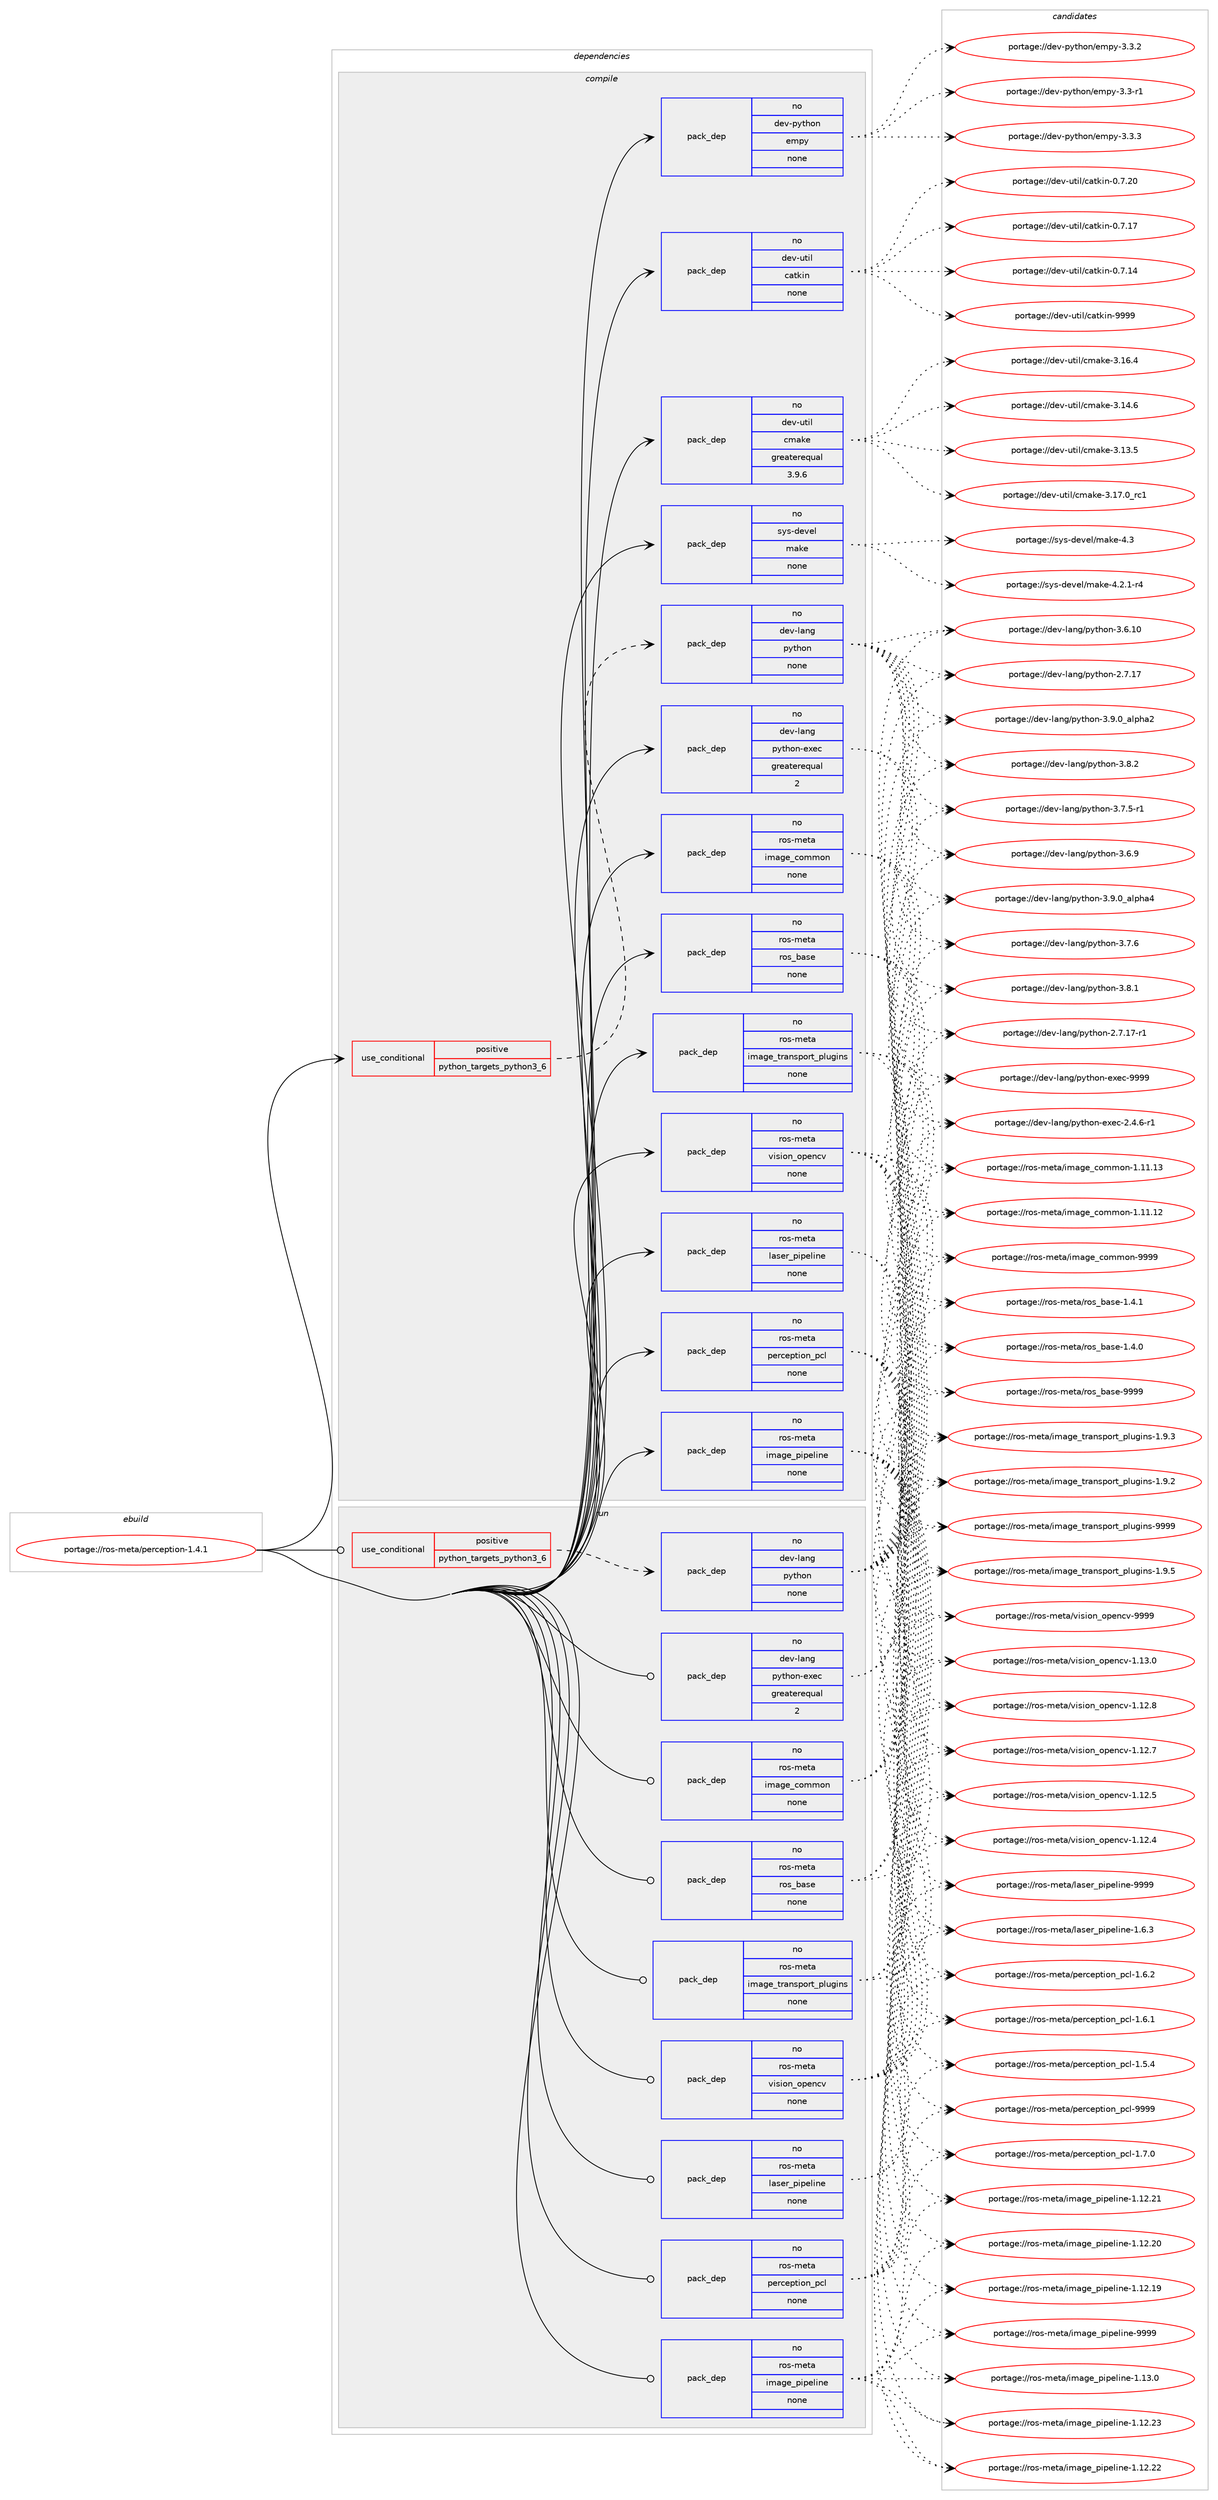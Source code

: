 digraph prolog {

# *************
# Graph options
# *************

newrank=true;
concentrate=true;
compound=true;
graph [rankdir=LR,fontname=Helvetica,fontsize=10,ranksep=1.5];#, ranksep=2.5, nodesep=0.2];
edge  [arrowhead=vee];
node  [fontname=Helvetica,fontsize=10];

# **********
# The ebuild
# **********

subgraph cluster_leftcol {
color=gray;
rank=same;
label=<<i>ebuild</i>>;
id [label="portage://ros-meta/perception-1.4.1", color=red, width=4, href="../ros-meta/perception-1.4.1.svg"];
}

# ****************
# The dependencies
# ****************

subgraph cluster_midcol {
color=gray;
label=<<i>dependencies</i>>;
subgraph cluster_compile {
fillcolor="#eeeeee";
style=filled;
label=<<i>compile</i>>;
subgraph cond12091 {
dependency61047 [label=<<TABLE BORDER="0" CELLBORDER="1" CELLSPACING="0" CELLPADDING="4"><TR><TD ROWSPAN="3" CELLPADDING="10">use_conditional</TD></TR><TR><TD>positive</TD></TR><TR><TD>python_targets_python3_6</TD></TR></TABLE>>, shape=none, color=red];
subgraph pack47684 {
dependency61048 [label=<<TABLE BORDER="0" CELLBORDER="1" CELLSPACING="0" CELLPADDING="4" WIDTH="220"><TR><TD ROWSPAN="6" CELLPADDING="30">pack_dep</TD></TR><TR><TD WIDTH="110">no</TD></TR><TR><TD>dev-lang</TD></TR><TR><TD>python</TD></TR><TR><TD>none</TD></TR><TR><TD></TD></TR></TABLE>>, shape=none, color=blue];
}
dependency61047:e -> dependency61048:w [weight=20,style="dashed",arrowhead="vee"];
}
id:e -> dependency61047:w [weight=20,style="solid",arrowhead="vee"];
subgraph pack47685 {
dependency61049 [label=<<TABLE BORDER="0" CELLBORDER="1" CELLSPACING="0" CELLPADDING="4" WIDTH="220"><TR><TD ROWSPAN="6" CELLPADDING="30">pack_dep</TD></TR><TR><TD WIDTH="110">no</TD></TR><TR><TD>dev-lang</TD></TR><TR><TD>python-exec</TD></TR><TR><TD>greaterequal</TD></TR><TR><TD>2</TD></TR></TABLE>>, shape=none, color=blue];
}
id:e -> dependency61049:w [weight=20,style="solid",arrowhead="vee"];
subgraph pack47686 {
dependency61050 [label=<<TABLE BORDER="0" CELLBORDER="1" CELLSPACING="0" CELLPADDING="4" WIDTH="220"><TR><TD ROWSPAN="6" CELLPADDING="30">pack_dep</TD></TR><TR><TD WIDTH="110">no</TD></TR><TR><TD>dev-python</TD></TR><TR><TD>empy</TD></TR><TR><TD>none</TD></TR><TR><TD></TD></TR></TABLE>>, shape=none, color=blue];
}
id:e -> dependency61050:w [weight=20,style="solid",arrowhead="vee"];
subgraph pack47687 {
dependency61051 [label=<<TABLE BORDER="0" CELLBORDER="1" CELLSPACING="0" CELLPADDING="4" WIDTH="220"><TR><TD ROWSPAN="6" CELLPADDING="30">pack_dep</TD></TR><TR><TD WIDTH="110">no</TD></TR><TR><TD>dev-util</TD></TR><TR><TD>catkin</TD></TR><TR><TD>none</TD></TR><TR><TD></TD></TR></TABLE>>, shape=none, color=blue];
}
id:e -> dependency61051:w [weight=20,style="solid",arrowhead="vee"];
subgraph pack47688 {
dependency61052 [label=<<TABLE BORDER="0" CELLBORDER="1" CELLSPACING="0" CELLPADDING="4" WIDTH="220"><TR><TD ROWSPAN="6" CELLPADDING="30">pack_dep</TD></TR><TR><TD WIDTH="110">no</TD></TR><TR><TD>dev-util</TD></TR><TR><TD>cmake</TD></TR><TR><TD>greaterequal</TD></TR><TR><TD>3.9.6</TD></TR></TABLE>>, shape=none, color=blue];
}
id:e -> dependency61052:w [weight=20,style="solid",arrowhead="vee"];
subgraph pack47689 {
dependency61053 [label=<<TABLE BORDER="0" CELLBORDER="1" CELLSPACING="0" CELLPADDING="4" WIDTH="220"><TR><TD ROWSPAN="6" CELLPADDING="30">pack_dep</TD></TR><TR><TD WIDTH="110">no</TD></TR><TR><TD>ros-meta</TD></TR><TR><TD>image_common</TD></TR><TR><TD>none</TD></TR><TR><TD></TD></TR></TABLE>>, shape=none, color=blue];
}
id:e -> dependency61053:w [weight=20,style="solid",arrowhead="vee"];
subgraph pack47690 {
dependency61054 [label=<<TABLE BORDER="0" CELLBORDER="1" CELLSPACING="0" CELLPADDING="4" WIDTH="220"><TR><TD ROWSPAN="6" CELLPADDING="30">pack_dep</TD></TR><TR><TD WIDTH="110">no</TD></TR><TR><TD>ros-meta</TD></TR><TR><TD>image_pipeline</TD></TR><TR><TD>none</TD></TR><TR><TD></TD></TR></TABLE>>, shape=none, color=blue];
}
id:e -> dependency61054:w [weight=20,style="solid",arrowhead="vee"];
subgraph pack47691 {
dependency61055 [label=<<TABLE BORDER="0" CELLBORDER="1" CELLSPACING="0" CELLPADDING="4" WIDTH="220"><TR><TD ROWSPAN="6" CELLPADDING="30">pack_dep</TD></TR><TR><TD WIDTH="110">no</TD></TR><TR><TD>ros-meta</TD></TR><TR><TD>image_transport_plugins</TD></TR><TR><TD>none</TD></TR><TR><TD></TD></TR></TABLE>>, shape=none, color=blue];
}
id:e -> dependency61055:w [weight=20,style="solid",arrowhead="vee"];
subgraph pack47692 {
dependency61056 [label=<<TABLE BORDER="0" CELLBORDER="1" CELLSPACING="0" CELLPADDING="4" WIDTH="220"><TR><TD ROWSPAN="6" CELLPADDING="30">pack_dep</TD></TR><TR><TD WIDTH="110">no</TD></TR><TR><TD>ros-meta</TD></TR><TR><TD>laser_pipeline</TD></TR><TR><TD>none</TD></TR><TR><TD></TD></TR></TABLE>>, shape=none, color=blue];
}
id:e -> dependency61056:w [weight=20,style="solid",arrowhead="vee"];
subgraph pack47693 {
dependency61057 [label=<<TABLE BORDER="0" CELLBORDER="1" CELLSPACING="0" CELLPADDING="4" WIDTH="220"><TR><TD ROWSPAN="6" CELLPADDING="30">pack_dep</TD></TR><TR><TD WIDTH="110">no</TD></TR><TR><TD>ros-meta</TD></TR><TR><TD>perception_pcl</TD></TR><TR><TD>none</TD></TR><TR><TD></TD></TR></TABLE>>, shape=none, color=blue];
}
id:e -> dependency61057:w [weight=20,style="solid",arrowhead="vee"];
subgraph pack47694 {
dependency61058 [label=<<TABLE BORDER="0" CELLBORDER="1" CELLSPACING="0" CELLPADDING="4" WIDTH="220"><TR><TD ROWSPAN="6" CELLPADDING="30">pack_dep</TD></TR><TR><TD WIDTH="110">no</TD></TR><TR><TD>ros-meta</TD></TR><TR><TD>ros_base</TD></TR><TR><TD>none</TD></TR><TR><TD></TD></TR></TABLE>>, shape=none, color=blue];
}
id:e -> dependency61058:w [weight=20,style="solid",arrowhead="vee"];
subgraph pack47695 {
dependency61059 [label=<<TABLE BORDER="0" CELLBORDER="1" CELLSPACING="0" CELLPADDING="4" WIDTH="220"><TR><TD ROWSPAN="6" CELLPADDING="30">pack_dep</TD></TR><TR><TD WIDTH="110">no</TD></TR><TR><TD>ros-meta</TD></TR><TR><TD>vision_opencv</TD></TR><TR><TD>none</TD></TR><TR><TD></TD></TR></TABLE>>, shape=none, color=blue];
}
id:e -> dependency61059:w [weight=20,style="solid",arrowhead="vee"];
subgraph pack47696 {
dependency61060 [label=<<TABLE BORDER="0" CELLBORDER="1" CELLSPACING="0" CELLPADDING="4" WIDTH="220"><TR><TD ROWSPAN="6" CELLPADDING="30">pack_dep</TD></TR><TR><TD WIDTH="110">no</TD></TR><TR><TD>sys-devel</TD></TR><TR><TD>make</TD></TR><TR><TD>none</TD></TR><TR><TD></TD></TR></TABLE>>, shape=none, color=blue];
}
id:e -> dependency61060:w [weight=20,style="solid",arrowhead="vee"];
}
subgraph cluster_compileandrun {
fillcolor="#eeeeee";
style=filled;
label=<<i>compile and run</i>>;
}
subgraph cluster_run {
fillcolor="#eeeeee";
style=filled;
label=<<i>run</i>>;
subgraph cond12092 {
dependency61061 [label=<<TABLE BORDER="0" CELLBORDER="1" CELLSPACING="0" CELLPADDING="4"><TR><TD ROWSPAN="3" CELLPADDING="10">use_conditional</TD></TR><TR><TD>positive</TD></TR><TR><TD>python_targets_python3_6</TD></TR></TABLE>>, shape=none, color=red];
subgraph pack47697 {
dependency61062 [label=<<TABLE BORDER="0" CELLBORDER="1" CELLSPACING="0" CELLPADDING="4" WIDTH="220"><TR><TD ROWSPAN="6" CELLPADDING="30">pack_dep</TD></TR><TR><TD WIDTH="110">no</TD></TR><TR><TD>dev-lang</TD></TR><TR><TD>python</TD></TR><TR><TD>none</TD></TR><TR><TD></TD></TR></TABLE>>, shape=none, color=blue];
}
dependency61061:e -> dependency61062:w [weight=20,style="dashed",arrowhead="vee"];
}
id:e -> dependency61061:w [weight=20,style="solid",arrowhead="odot"];
subgraph pack47698 {
dependency61063 [label=<<TABLE BORDER="0" CELLBORDER="1" CELLSPACING="0" CELLPADDING="4" WIDTH="220"><TR><TD ROWSPAN="6" CELLPADDING="30">pack_dep</TD></TR><TR><TD WIDTH="110">no</TD></TR><TR><TD>dev-lang</TD></TR><TR><TD>python-exec</TD></TR><TR><TD>greaterequal</TD></TR><TR><TD>2</TD></TR></TABLE>>, shape=none, color=blue];
}
id:e -> dependency61063:w [weight=20,style="solid",arrowhead="odot"];
subgraph pack47699 {
dependency61064 [label=<<TABLE BORDER="0" CELLBORDER="1" CELLSPACING="0" CELLPADDING="4" WIDTH="220"><TR><TD ROWSPAN="6" CELLPADDING="30">pack_dep</TD></TR><TR><TD WIDTH="110">no</TD></TR><TR><TD>ros-meta</TD></TR><TR><TD>image_common</TD></TR><TR><TD>none</TD></TR><TR><TD></TD></TR></TABLE>>, shape=none, color=blue];
}
id:e -> dependency61064:w [weight=20,style="solid",arrowhead="odot"];
subgraph pack47700 {
dependency61065 [label=<<TABLE BORDER="0" CELLBORDER="1" CELLSPACING="0" CELLPADDING="4" WIDTH="220"><TR><TD ROWSPAN="6" CELLPADDING="30">pack_dep</TD></TR><TR><TD WIDTH="110">no</TD></TR><TR><TD>ros-meta</TD></TR><TR><TD>image_pipeline</TD></TR><TR><TD>none</TD></TR><TR><TD></TD></TR></TABLE>>, shape=none, color=blue];
}
id:e -> dependency61065:w [weight=20,style="solid",arrowhead="odot"];
subgraph pack47701 {
dependency61066 [label=<<TABLE BORDER="0" CELLBORDER="1" CELLSPACING="0" CELLPADDING="4" WIDTH="220"><TR><TD ROWSPAN="6" CELLPADDING="30">pack_dep</TD></TR><TR><TD WIDTH="110">no</TD></TR><TR><TD>ros-meta</TD></TR><TR><TD>image_transport_plugins</TD></TR><TR><TD>none</TD></TR><TR><TD></TD></TR></TABLE>>, shape=none, color=blue];
}
id:e -> dependency61066:w [weight=20,style="solid",arrowhead="odot"];
subgraph pack47702 {
dependency61067 [label=<<TABLE BORDER="0" CELLBORDER="1" CELLSPACING="0" CELLPADDING="4" WIDTH="220"><TR><TD ROWSPAN="6" CELLPADDING="30">pack_dep</TD></TR><TR><TD WIDTH="110">no</TD></TR><TR><TD>ros-meta</TD></TR><TR><TD>laser_pipeline</TD></TR><TR><TD>none</TD></TR><TR><TD></TD></TR></TABLE>>, shape=none, color=blue];
}
id:e -> dependency61067:w [weight=20,style="solid",arrowhead="odot"];
subgraph pack47703 {
dependency61068 [label=<<TABLE BORDER="0" CELLBORDER="1" CELLSPACING="0" CELLPADDING="4" WIDTH="220"><TR><TD ROWSPAN="6" CELLPADDING="30">pack_dep</TD></TR><TR><TD WIDTH="110">no</TD></TR><TR><TD>ros-meta</TD></TR><TR><TD>perception_pcl</TD></TR><TR><TD>none</TD></TR><TR><TD></TD></TR></TABLE>>, shape=none, color=blue];
}
id:e -> dependency61068:w [weight=20,style="solid",arrowhead="odot"];
subgraph pack47704 {
dependency61069 [label=<<TABLE BORDER="0" CELLBORDER="1" CELLSPACING="0" CELLPADDING="4" WIDTH="220"><TR><TD ROWSPAN="6" CELLPADDING="30">pack_dep</TD></TR><TR><TD WIDTH="110">no</TD></TR><TR><TD>ros-meta</TD></TR><TR><TD>ros_base</TD></TR><TR><TD>none</TD></TR><TR><TD></TD></TR></TABLE>>, shape=none, color=blue];
}
id:e -> dependency61069:w [weight=20,style="solid",arrowhead="odot"];
subgraph pack47705 {
dependency61070 [label=<<TABLE BORDER="0" CELLBORDER="1" CELLSPACING="0" CELLPADDING="4" WIDTH="220"><TR><TD ROWSPAN="6" CELLPADDING="30">pack_dep</TD></TR><TR><TD WIDTH="110">no</TD></TR><TR><TD>ros-meta</TD></TR><TR><TD>vision_opencv</TD></TR><TR><TD>none</TD></TR><TR><TD></TD></TR></TABLE>>, shape=none, color=blue];
}
id:e -> dependency61070:w [weight=20,style="solid",arrowhead="odot"];
}
}

# **************
# The candidates
# **************

subgraph cluster_choices {
rank=same;
color=gray;
label=<<i>candidates</i>>;

subgraph choice47684 {
color=black;
nodesep=1;
choice10010111845108971101034711212111610411111045514657464895971081121049752 [label="portage://dev-lang/python-3.9.0_alpha4", color=red, width=4,href="../dev-lang/python-3.9.0_alpha4.svg"];
choice10010111845108971101034711212111610411111045514657464895971081121049750 [label="portage://dev-lang/python-3.9.0_alpha2", color=red, width=4,href="../dev-lang/python-3.9.0_alpha2.svg"];
choice100101118451089711010347112121116104111110455146564650 [label="portage://dev-lang/python-3.8.2", color=red, width=4,href="../dev-lang/python-3.8.2.svg"];
choice100101118451089711010347112121116104111110455146564649 [label="portage://dev-lang/python-3.8.1", color=red, width=4,href="../dev-lang/python-3.8.1.svg"];
choice100101118451089711010347112121116104111110455146554654 [label="portage://dev-lang/python-3.7.6", color=red, width=4,href="../dev-lang/python-3.7.6.svg"];
choice1001011184510897110103471121211161041111104551465546534511449 [label="portage://dev-lang/python-3.7.5-r1", color=red, width=4,href="../dev-lang/python-3.7.5-r1.svg"];
choice100101118451089711010347112121116104111110455146544657 [label="portage://dev-lang/python-3.6.9", color=red, width=4,href="../dev-lang/python-3.6.9.svg"];
choice10010111845108971101034711212111610411111045514654464948 [label="portage://dev-lang/python-3.6.10", color=red, width=4,href="../dev-lang/python-3.6.10.svg"];
choice100101118451089711010347112121116104111110455046554649554511449 [label="portage://dev-lang/python-2.7.17-r1", color=red, width=4,href="../dev-lang/python-2.7.17-r1.svg"];
choice10010111845108971101034711212111610411111045504655464955 [label="portage://dev-lang/python-2.7.17", color=red, width=4,href="../dev-lang/python-2.7.17.svg"];
dependency61048:e -> choice10010111845108971101034711212111610411111045514657464895971081121049752:w [style=dotted,weight="100"];
dependency61048:e -> choice10010111845108971101034711212111610411111045514657464895971081121049750:w [style=dotted,weight="100"];
dependency61048:e -> choice100101118451089711010347112121116104111110455146564650:w [style=dotted,weight="100"];
dependency61048:e -> choice100101118451089711010347112121116104111110455146564649:w [style=dotted,weight="100"];
dependency61048:e -> choice100101118451089711010347112121116104111110455146554654:w [style=dotted,weight="100"];
dependency61048:e -> choice1001011184510897110103471121211161041111104551465546534511449:w [style=dotted,weight="100"];
dependency61048:e -> choice100101118451089711010347112121116104111110455146544657:w [style=dotted,weight="100"];
dependency61048:e -> choice10010111845108971101034711212111610411111045514654464948:w [style=dotted,weight="100"];
dependency61048:e -> choice100101118451089711010347112121116104111110455046554649554511449:w [style=dotted,weight="100"];
dependency61048:e -> choice10010111845108971101034711212111610411111045504655464955:w [style=dotted,weight="100"];
}
subgraph choice47685 {
color=black;
nodesep=1;
choice10010111845108971101034711212111610411111045101120101994557575757 [label="portage://dev-lang/python-exec-9999", color=red, width=4,href="../dev-lang/python-exec-9999.svg"];
choice10010111845108971101034711212111610411111045101120101994550465246544511449 [label="portage://dev-lang/python-exec-2.4.6-r1", color=red, width=4,href="../dev-lang/python-exec-2.4.6-r1.svg"];
dependency61049:e -> choice10010111845108971101034711212111610411111045101120101994557575757:w [style=dotted,weight="100"];
dependency61049:e -> choice10010111845108971101034711212111610411111045101120101994550465246544511449:w [style=dotted,weight="100"];
}
subgraph choice47686 {
color=black;
nodesep=1;
choice1001011184511212111610411111047101109112121455146514651 [label="portage://dev-python/empy-3.3.3", color=red, width=4,href="../dev-python/empy-3.3.3.svg"];
choice1001011184511212111610411111047101109112121455146514650 [label="portage://dev-python/empy-3.3.2", color=red, width=4,href="../dev-python/empy-3.3.2.svg"];
choice1001011184511212111610411111047101109112121455146514511449 [label="portage://dev-python/empy-3.3-r1", color=red, width=4,href="../dev-python/empy-3.3-r1.svg"];
dependency61050:e -> choice1001011184511212111610411111047101109112121455146514651:w [style=dotted,weight="100"];
dependency61050:e -> choice1001011184511212111610411111047101109112121455146514650:w [style=dotted,weight="100"];
dependency61050:e -> choice1001011184511212111610411111047101109112121455146514511449:w [style=dotted,weight="100"];
}
subgraph choice47687 {
color=black;
nodesep=1;
choice100101118451171161051084799971161071051104557575757 [label="portage://dev-util/catkin-9999", color=red, width=4,href="../dev-util/catkin-9999.svg"];
choice1001011184511711610510847999711610710511045484655465048 [label="portage://dev-util/catkin-0.7.20", color=red, width=4,href="../dev-util/catkin-0.7.20.svg"];
choice1001011184511711610510847999711610710511045484655464955 [label="portage://dev-util/catkin-0.7.17", color=red, width=4,href="../dev-util/catkin-0.7.17.svg"];
choice1001011184511711610510847999711610710511045484655464952 [label="portage://dev-util/catkin-0.7.14", color=red, width=4,href="../dev-util/catkin-0.7.14.svg"];
dependency61051:e -> choice100101118451171161051084799971161071051104557575757:w [style=dotted,weight="100"];
dependency61051:e -> choice1001011184511711610510847999711610710511045484655465048:w [style=dotted,weight="100"];
dependency61051:e -> choice1001011184511711610510847999711610710511045484655464955:w [style=dotted,weight="100"];
dependency61051:e -> choice1001011184511711610510847999711610710511045484655464952:w [style=dotted,weight="100"];
}
subgraph choice47688 {
color=black;
nodesep=1;
choice1001011184511711610510847991099710710145514649554648951149949 [label="portage://dev-util/cmake-3.17.0_rc1", color=red, width=4,href="../dev-util/cmake-3.17.0_rc1.svg"];
choice1001011184511711610510847991099710710145514649544652 [label="portage://dev-util/cmake-3.16.4", color=red, width=4,href="../dev-util/cmake-3.16.4.svg"];
choice1001011184511711610510847991099710710145514649524654 [label="portage://dev-util/cmake-3.14.6", color=red, width=4,href="../dev-util/cmake-3.14.6.svg"];
choice1001011184511711610510847991099710710145514649514653 [label="portage://dev-util/cmake-3.13.5", color=red, width=4,href="../dev-util/cmake-3.13.5.svg"];
dependency61052:e -> choice1001011184511711610510847991099710710145514649554648951149949:w [style=dotted,weight="100"];
dependency61052:e -> choice1001011184511711610510847991099710710145514649544652:w [style=dotted,weight="100"];
dependency61052:e -> choice1001011184511711610510847991099710710145514649524654:w [style=dotted,weight="100"];
dependency61052:e -> choice1001011184511711610510847991099710710145514649514653:w [style=dotted,weight="100"];
}
subgraph choice47689 {
color=black;
nodesep=1;
choice1141111154510910111697471051099710310195991111091091111104557575757 [label="portage://ros-meta/image_common-9999", color=red, width=4,href="../ros-meta/image_common-9999.svg"];
choice1141111154510910111697471051099710310195991111091091111104549464949464951 [label="portage://ros-meta/image_common-1.11.13", color=red, width=4,href="../ros-meta/image_common-1.11.13.svg"];
choice1141111154510910111697471051099710310195991111091091111104549464949464950 [label="portage://ros-meta/image_common-1.11.12", color=red, width=4,href="../ros-meta/image_common-1.11.12.svg"];
dependency61053:e -> choice1141111154510910111697471051099710310195991111091091111104557575757:w [style=dotted,weight="100"];
dependency61053:e -> choice1141111154510910111697471051099710310195991111091091111104549464949464951:w [style=dotted,weight="100"];
dependency61053:e -> choice1141111154510910111697471051099710310195991111091091111104549464949464950:w [style=dotted,weight="100"];
}
subgraph choice47690 {
color=black;
nodesep=1;
choice11411111545109101116974710510997103101951121051121011081051101014557575757 [label="portage://ros-meta/image_pipeline-9999", color=red, width=4,href="../ros-meta/image_pipeline-9999.svg"];
choice114111115451091011169747105109971031019511210511210110810511010145494649514648 [label="portage://ros-meta/image_pipeline-1.13.0", color=red, width=4,href="../ros-meta/image_pipeline-1.13.0.svg"];
choice11411111545109101116974710510997103101951121051121011081051101014549464950465051 [label="portage://ros-meta/image_pipeline-1.12.23", color=red, width=4,href="../ros-meta/image_pipeline-1.12.23.svg"];
choice11411111545109101116974710510997103101951121051121011081051101014549464950465050 [label="portage://ros-meta/image_pipeline-1.12.22", color=red, width=4,href="../ros-meta/image_pipeline-1.12.22.svg"];
choice11411111545109101116974710510997103101951121051121011081051101014549464950465049 [label="portage://ros-meta/image_pipeline-1.12.21", color=red, width=4,href="../ros-meta/image_pipeline-1.12.21.svg"];
choice11411111545109101116974710510997103101951121051121011081051101014549464950465048 [label="portage://ros-meta/image_pipeline-1.12.20", color=red, width=4,href="../ros-meta/image_pipeline-1.12.20.svg"];
choice11411111545109101116974710510997103101951121051121011081051101014549464950464957 [label="portage://ros-meta/image_pipeline-1.12.19", color=red, width=4,href="../ros-meta/image_pipeline-1.12.19.svg"];
dependency61054:e -> choice11411111545109101116974710510997103101951121051121011081051101014557575757:w [style=dotted,weight="100"];
dependency61054:e -> choice114111115451091011169747105109971031019511210511210110810511010145494649514648:w [style=dotted,weight="100"];
dependency61054:e -> choice11411111545109101116974710510997103101951121051121011081051101014549464950465051:w [style=dotted,weight="100"];
dependency61054:e -> choice11411111545109101116974710510997103101951121051121011081051101014549464950465050:w [style=dotted,weight="100"];
dependency61054:e -> choice11411111545109101116974710510997103101951121051121011081051101014549464950465049:w [style=dotted,weight="100"];
dependency61054:e -> choice11411111545109101116974710510997103101951121051121011081051101014549464950465048:w [style=dotted,weight="100"];
dependency61054:e -> choice11411111545109101116974710510997103101951121051121011081051101014549464950464957:w [style=dotted,weight="100"];
}
subgraph choice47691 {
color=black;
nodesep=1;
choice114111115451091011169747105109971031019511611497110115112111114116951121081171031051101154557575757 [label="portage://ros-meta/image_transport_plugins-9999", color=red, width=4,href="../ros-meta/image_transport_plugins-9999.svg"];
choice11411111545109101116974710510997103101951161149711011511211111411695112108117103105110115454946574653 [label="portage://ros-meta/image_transport_plugins-1.9.5", color=red, width=4,href="../ros-meta/image_transport_plugins-1.9.5.svg"];
choice11411111545109101116974710510997103101951161149711011511211111411695112108117103105110115454946574651 [label="portage://ros-meta/image_transport_plugins-1.9.3", color=red, width=4,href="../ros-meta/image_transport_plugins-1.9.3.svg"];
choice11411111545109101116974710510997103101951161149711011511211111411695112108117103105110115454946574650 [label="portage://ros-meta/image_transport_plugins-1.9.2", color=red, width=4,href="../ros-meta/image_transport_plugins-1.9.2.svg"];
dependency61055:e -> choice114111115451091011169747105109971031019511611497110115112111114116951121081171031051101154557575757:w [style=dotted,weight="100"];
dependency61055:e -> choice11411111545109101116974710510997103101951161149711011511211111411695112108117103105110115454946574653:w [style=dotted,weight="100"];
dependency61055:e -> choice11411111545109101116974710510997103101951161149711011511211111411695112108117103105110115454946574651:w [style=dotted,weight="100"];
dependency61055:e -> choice11411111545109101116974710510997103101951161149711011511211111411695112108117103105110115454946574650:w [style=dotted,weight="100"];
}
subgraph choice47692 {
color=black;
nodesep=1;
choice11411111545109101116974710897115101114951121051121011081051101014557575757 [label="portage://ros-meta/laser_pipeline-9999", color=red, width=4,href="../ros-meta/laser_pipeline-9999.svg"];
choice1141111154510910111697471089711510111495112105112101108105110101454946544651 [label="portage://ros-meta/laser_pipeline-1.6.3", color=red, width=4,href="../ros-meta/laser_pipeline-1.6.3.svg"];
dependency61056:e -> choice11411111545109101116974710897115101114951121051121011081051101014557575757:w [style=dotted,weight="100"];
dependency61056:e -> choice1141111154510910111697471089711510111495112105112101108105110101454946544651:w [style=dotted,weight="100"];
}
subgraph choice47693 {
color=black;
nodesep=1;
choice1141111154510910111697471121011149910111211610511111095112991084557575757 [label="portage://ros-meta/perception_pcl-9999", color=red, width=4,href="../ros-meta/perception_pcl-9999.svg"];
choice114111115451091011169747112101114991011121161051111109511299108454946554648 [label="portage://ros-meta/perception_pcl-1.7.0", color=red, width=4,href="../ros-meta/perception_pcl-1.7.0.svg"];
choice114111115451091011169747112101114991011121161051111109511299108454946544650 [label="portage://ros-meta/perception_pcl-1.6.2", color=red, width=4,href="../ros-meta/perception_pcl-1.6.2.svg"];
choice114111115451091011169747112101114991011121161051111109511299108454946544649 [label="portage://ros-meta/perception_pcl-1.6.1", color=red, width=4,href="../ros-meta/perception_pcl-1.6.1.svg"];
choice114111115451091011169747112101114991011121161051111109511299108454946534652 [label="portage://ros-meta/perception_pcl-1.5.4", color=red, width=4,href="../ros-meta/perception_pcl-1.5.4.svg"];
dependency61057:e -> choice1141111154510910111697471121011149910111211610511111095112991084557575757:w [style=dotted,weight="100"];
dependency61057:e -> choice114111115451091011169747112101114991011121161051111109511299108454946554648:w [style=dotted,weight="100"];
dependency61057:e -> choice114111115451091011169747112101114991011121161051111109511299108454946544650:w [style=dotted,weight="100"];
dependency61057:e -> choice114111115451091011169747112101114991011121161051111109511299108454946544649:w [style=dotted,weight="100"];
dependency61057:e -> choice114111115451091011169747112101114991011121161051111109511299108454946534652:w [style=dotted,weight="100"];
}
subgraph choice47694 {
color=black;
nodesep=1;
choice1141111154510910111697471141111159598971151014557575757 [label="portage://ros-meta/ros_base-9999", color=red, width=4,href="../ros-meta/ros_base-9999.svg"];
choice114111115451091011169747114111115959897115101454946524649 [label="portage://ros-meta/ros_base-1.4.1", color=red, width=4,href="../ros-meta/ros_base-1.4.1.svg"];
choice114111115451091011169747114111115959897115101454946524648 [label="portage://ros-meta/ros_base-1.4.0", color=red, width=4,href="../ros-meta/ros_base-1.4.0.svg"];
dependency61058:e -> choice1141111154510910111697471141111159598971151014557575757:w [style=dotted,weight="100"];
dependency61058:e -> choice114111115451091011169747114111115959897115101454946524649:w [style=dotted,weight="100"];
dependency61058:e -> choice114111115451091011169747114111115959897115101454946524648:w [style=dotted,weight="100"];
}
subgraph choice47695 {
color=black;
nodesep=1;
choice11411111545109101116974711810511510511111095111112101110991184557575757 [label="portage://ros-meta/vision_opencv-9999", color=red, width=4,href="../ros-meta/vision_opencv-9999.svg"];
choice114111115451091011169747118105115105111110951111121011109911845494649514648 [label="portage://ros-meta/vision_opencv-1.13.0", color=red, width=4,href="../ros-meta/vision_opencv-1.13.0.svg"];
choice114111115451091011169747118105115105111110951111121011109911845494649504656 [label="portage://ros-meta/vision_opencv-1.12.8", color=red, width=4,href="../ros-meta/vision_opencv-1.12.8.svg"];
choice114111115451091011169747118105115105111110951111121011109911845494649504655 [label="portage://ros-meta/vision_opencv-1.12.7", color=red, width=4,href="../ros-meta/vision_opencv-1.12.7.svg"];
choice114111115451091011169747118105115105111110951111121011109911845494649504653 [label="portage://ros-meta/vision_opencv-1.12.5", color=red, width=4,href="../ros-meta/vision_opencv-1.12.5.svg"];
choice114111115451091011169747118105115105111110951111121011109911845494649504652 [label="portage://ros-meta/vision_opencv-1.12.4", color=red, width=4,href="../ros-meta/vision_opencv-1.12.4.svg"];
dependency61059:e -> choice11411111545109101116974711810511510511111095111112101110991184557575757:w [style=dotted,weight="100"];
dependency61059:e -> choice114111115451091011169747118105115105111110951111121011109911845494649514648:w [style=dotted,weight="100"];
dependency61059:e -> choice114111115451091011169747118105115105111110951111121011109911845494649504656:w [style=dotted,weight="100"];
dependency61059:e -> choice114111115451091011169747118105115105111110951111121011109911845494649504655:w [style=dotted,weight="100"];
dependency61059:e -> choice114111115451091011169747118105115105111110951111121011109911845494649504653:w [style=dotted,weight="100"];
dependency61059:e -> choice114111115451091011169747118105115105111110951111121011109911845494649504652:w [style=dotted,weight="100"];
}
subgraph choice47696 {
color=black;
nodesep=1;
choice11512111545100101118101108471099710710145524651 [label="portage://sys-devel/make-4.3", color=red, width=4,href="../sys-devel/make-4.3.svg"];
choice1151211154510010111810110847109971071014552465046494511452 [label="portage://sys-devel/make-4.2.1-r4", color=red, width=4,href="../sys-devel/make-4.2.1-r4.svg"];
dependency61060:e -> choice11512111545100101118101108471099710710145524651:w [style=dotted,weight="100"];
dependency61060:e -> choice1151211154510010111810110847109971071014552465046494511452:w [style=dotted,weight="100"];
}
subgraph choice47697 {
color=black;
nodesep=1;
choice10010111845108971101034711212111610411111045514657464895971081121049752 [label="portage://dev-lang/python-3.9.0_alpha4", color=red, width=4,href="../dev-lang/python-3.9.0_alpha4.svg"];
choice10010111845108971101034711212111610411111045514657464895971081121049750 [label="portage://dev-lang/python-3.9.0_alpha2", color=red, width=4,href="../dev-lang/python-3.9.0_alpha2.svg"];
choice100101118451089711010347112121116104111110455146564650 [label="portage://dev-lang/python-3.8.2", color=red, width=4,href="../dev-lang/python-3.8.2.svg"];
choice100101118451089711010347112121116104111110455146564649 [label="portage://dev-lang/python-3.8.1", color=red, width=4,href="../dev-lang/python-3.8.1.svg"];
choice100101118451089711010347112121116104111110455146554654 [label="portage://dev-lang/python-3.7.6", color=red, width=4,href="../dev-lang/python-3.7.6.svg"];
choice1001011184510897110103471121211161041111104551465546534511449 [label="portage://dev-lang/python-3.7.5-r1", color=red, width=4,href="../dev-lang/python-3.7.5-r1.svg"];
choice100101118451089711010347112121116104111110455146544657 [label="portage://dev-lang/python-3.6.9", color=red, width=4,href="../dev-lang/python-3.6.9.svg"];
choice10010111845108971101034711212111610411111045514654464948 [label="portage://dev-lang/python-3.6.10", color=red, width=4,href="../dev-lang/python-3.6.10.svg"];
choice100101118451089711010347112121116104111110455046554649554511449 [label="portage://dev-lang/python-2.7.17-r1", color=red, width=4,href="../dev-lang/python-2.7.17-r1.svg"];
choice10010111845108971101034711212111610411111045504655464955 [label="portage://dev-lang/python-2.7.17", color=red, width=4,href="../dev-lang/python-2.7.17.svg"];
dependency61062:e -> choice10010111845108971101034711212111610411111045514657464895971081121049752:w [style=dotted,weight="100"];
dependency61062:e -> choice10010111845108971101034711212111610411111045514657464895971081121049750:w [style=dotted,weight="100"];
dependency61062:e -> choice100101118451089711010347112121116104111110455146564650:w [style=dotted,weight="100"];
dependency61062:e -> choice100101118451089711010347112121116104111110455146564649:w [style=dotted,weight="100"];
dependency61062:e -> choice100101118451089711010347112121116104111110455146554654:w [style=dotted,weight="100"];
dependency61062:e -> choice1001011184510897110103471121211161041111104551465546534511449:w [style=dotted,weight="100"];
dependency61062:e -> choice100101118451089711010347112121116104111110455146544657:w [style=dotted,weight="100"];
dependency61062:e -> choice10010111845108971101034711212111610411111045514654464948:w [style=dotted,weight="100"];
dependency61062:e -> choice100101118451089711010347112121116104111110455046554649554511449:w [style=dotted,weight="100"];
dependency61062:e -> choice10010111845108971101034711212111610411111045504655464955:w [style=dotted,weight="100"];
}
subgraph choice47698 {
color=black;
nodesep=1;
choice10010111845108971101034711212111610411111045101120101994557575757 [label="portage://dev-lang/python-exec-9999", color=red, width=4,href="../dev-lang/python-exec-9999.svg"];
choice10010111845108971101034711212111610411111045101120101994550465246544511449 [label="portage://dev-lang/python-exec-2.4.6-r1", color=red, width=4,href="../dev-lang/python-exec-2.4.6-r1.svg"];
dependency61063:e -> choice10010111845108971101034711212111610411111045101120101994557575757:w [style=dotted,weight="100"];
dependency61063:e -> choice10010111845108971101034711212111610411111045101120101994550465246544511449:w [style=dotted,weight="100"];
}
subgraph choice47699 {
color=black;
nodesep=1;
choice1141111154510910111697471051099710310195991111091091111104557575757 [label="portage://ros-meta/image_common-9999", color=red, width=4,href="../ros-meta/image_common-9999.svg"];
choice1141111154510910111697471051099710310195991111091091111104549464949464951 [label="portage://ros-meta/image_common-1.11.13", color=red, width=4,href="../ros-meta/image_common-1.11.13.svg"];
choice1141111154510910111697471051099710310195991111091091111104549464949464950 [label="portage://ros-meta/image_common-1.11.12", color=red, width=4,href="../ros-meta/image_common-1.11.12.svg"];
dependency61064:e -> choice1141111154510910111697471051099710310195991111091091111104557575757:w [style=dotted,weight="100"];
dependency61064:e -> choice1141111154510910111697471051099710310195991111091091111104549464949464951:w [style=dotted,weight="100"];
dependency61064:e -> choice1141111154510910111697471051099710310195991111091091111104549464949464950:w [style=dotted,weight="100"];
}
subgraph choice47700 {
color=black;
nodesep=1;
choice11411111545109101116974710510997103101951121051121011081051101014557575757 [label="portage://ros-meta/image_pipeline-9999", color=red, width=4,href="../ros-meta/image_pipeline-9999.svg"];
choice114111115451091011169747105109971031019511210511210110810511010145494649514648 [label="portage://ros-meta/image_pipeline-1.13.0", color=red, width=4,href="../ros-meta/image_pipeline-1.13.0.svg"];
choice11411111545109101116974710510997103101951121051121011081051101014549464950465051 [label="portage://ros-meta/image_pipeline-1.12.23", color=red, width=4,href="../ros-meta/image_pipeline-1.12.23.svg"];
choice11411111545109101116974710510997103101951121051121011081051101014549464950465050 [label="portage://ros-meta/image_pipeline-1.12.22", color=red, width=4,href="../ros-meta/image_pipeline-1.12.22.svg"];
choice11411111545109101116974710510997103101951121051121011081051101014549464950465049 [label="portage://ros-meta/image_pipeline-1.12.21", color=red, width=4,href="../ros-meta/image_pipeline-1.12.21.svg"];
choice11411111545109101116974710510997103101951121051121011081051101014549464950465048 [label="portage://ros-meta/image_pipeline-1.12.20", color=red, width=4,href="../ros-meta/image_pipeline-1.12.20.svg"];
choice11411111545109101116974710510997103101951121051121011081051101014549464950464957 [label="portage://ros-meta/image_pipeline-1.12.19", color=red, width=4,href="../ros-meta/image_pipeline-1.12.19.svg"];
dependency61065:e -> choice11411111545109101116974710510997103101951121051121011081051101014557575757:w [style=dotted,weight="100"];
dependency61065:e -> choice114111115451091011169747105109971031019511210511210110810511010145494649514648:w [style=dotted,weight="100"];
dependency61065:e -> choice11411111545109101116974710510997103101951121051121011081051101014549464950465051:w [style=dotted,weight="100"];
dependency61065:e -> choice11411111545109101116974710510997103101951121051121011081051101014549464950465050:w [style=dotted,weight="100"];
dependency61065:e -> choice11411111545109101116974710510997103101951121051121011081051101014549464950465049:w [style=dotted,weight="100"];
dependency61065:e -> choice11411111545109101116974710510997103101951121051121011081051101014549464950465048:w [style=dotted,weight="100"];
dependency61065:e -> choice11411111545109101116974710510997103101951121051121011081051101014549464950464957:w [style=dotted,weight="100"];
}
subgraph choice47701 {
color=black;
nodesep=1;
choice114111115451091011169747105109971031019511611497110115112111114116951121081171031051101154557575757 [label="portage://ros-meta/image_transport_plugins-9999", color=red, width=4,href="../ros-meta/image_transport_plugins-9999.svg"];
choice11411111545109101116974710510997103101951161149711011511211111411695112108117103105110115454946574653 [label="portage://ros-meta/image_transport_plugins-1.9.5", color=red, width=4,href="../ros-meta/image_transport_plugins-1.9.5.svg"];
choice11411111545109101116974710510997103101951161149711011511211111411695112108117103105110115454946574651 [label="portage://ros-meta/image_transport_plugins-1.9.3", color=red, width=4,href="../ros-meta/image_transport_plugins-1.9.3.svg"];
choice11411111545109101116974710510997103101951161149711011511211111411695112108117103105110115454946574650 [label="portage://ros-meta/image_transport_plugins-1.9.2", color=red, width=4,href="../ros-meta/image_transport_plugins-1.9.2.svg"];
dependency61066:e -> choice114111115451091011169747105109971031019511611497110115112111114116951121081171031051101154557575757:w [style=dotted,weight="100"];
dependency61066:e -> choice11411111545109101116974710510997103101951161149711011511211111411695112108117103105110115454946574653:w [style=dotted,weight="100"];
dependency61066:e -> choice11411111545109101116974710510997103101951161149711011511211111411695112108117103105110115454946574651:w [style=dotted,weight="100"];
dependency61066:e -> choice11411111545109101116974710510997103101951161149711011511211111411695112108117103105110115454946574650:w [style=dotted,weight="100"];
}
subgraph choice47702 {
color=black;
nodesep=1;
choice11411111545109101116974710897115101114951121051121011081051101014557575757 [label="portage://ros-meta/laser_pipeline-9999", color=red, width=4,href="../ros-meta/laser_pipeline-9999.svg"];
choice1141111154510910111697471089711510111495112105112101108105110101454946544651 [label="portage://ros-meta/laser_pipeline-1.6.3", color=red, width=4,href="../ros-meta/laser_pipeline-1.6.3.svg"];
dependency61067:e -> choice11411111545109101116974710897115101114951121051121011081051101014557575757:w [style=dotted,weight="100"];
dependency61067:e -> choice1141111154510910111697471089711510111495112105112101108105110101454946544651:w [style=dotted,weight="100"];
}
subgraph choice47703 {
color=black;
nodesep=1;
choice1141111154510910111697471121011149910111211610511111095112991084557575757 [label="portage://ros-meta/perception_pcl-9999", color=red, width=4,href="../ros-meta/perception_pcl-9999.svg"];
choice114111115451091011169747112101114991011121161051111109511299108454946554648 [label="portage://ros-meta/perception_pcl-1.7.0", color=red, width=4,href="../ros-meta/perception_pcl-1.7.0.svg"];
choice114111115451091011169747112101114991011121161051111109511299108454946544650 [label="portage://ros-meta/perception_pcl-1.6.2", color=red, width=4,href="../ros-meta/perception_pcl-1.6.2.svg"];
choice114111115451091011169747112101114991011121161051111109511299108454946544649 [label="portage://ros-meta/perception_pcl-1.6.1", color=red, width=4,href="../ros-meta/perception_pcl-1.6.1.svg"];
choice114111115451091011169747112101114991011121161051111109511299108454946534652 [label="portage://ros-meta/perception_pcl-1.5.4", color=red, width=4,href="../ros-meta/perception_pcl-1.5.4.svg"];
dependency61068:e -> choice1141111154510910111697471121011149910111211610511111095112991084557575757:w [style=dotted,weight="100"];
dependency61068:e -> choice114111115451091011169747112101114991011121161051111109511299108454946554648:w [style=dotted,weight="100"];
dependency61068:e -> choice114111115451091011169747112101114991011121161051111109511299108454946544650:w [style=dotted,weight="100"];
dependency61068:e -> choice114111115451091011169747112101114991011121161051111109511299108454946544649:w [style=dotted,weight="100"];
dependency61068:e -> choice114111115451091011169747112101114991011121161051111109511299108454946534652:w [style=dotted,weight="100"];
}
subgraph choice47704 {
color=black;
nodesep=1;
choice1141111154510910111697471141111159598971151014557575757 [label="portage://ros-meta/ros_base-9999", color=red, width=4,href="../ros-meta/ros_base-9999.svg"];
choice114111115451091011169747114111115959897115101454946524649 [label="portage://ros-meta/ros_base-1.4.1", color=red, width=4,href="../ros-meta/ros_base-1.4.1.svg"];
choice114111115451091011169747114111115959897115101454946524648 [label="portage://ros-meta/ros_base-1.4.0", color=red, width=4,href="../ros-meta/ros_base-1.4.0.svg"];
dependency61069:e -> choice1141111154510910111697471141111159598971151014557575757:w [style=dotted,weight="100"];
dependency61069:e -> choice114111115451091011169747114111115959897115101454946524649:w [style=dotted,weight="100"];
dependency61069:e -> choice114111115451091011169747114111115959897115101454946524648:w [style=dotted,weight="100"];
}
subgraph choice47705 {
color=black;
nodesep=1;
choice11411111545109101116974711810511510511111095111112101110991184557575757 [label="portage://ros-meta/vision_opencv-9999", color=red, width=4,href="../ros-meta/vision_opencv-9999.svg"];
choice114111115451091011169747118105115105111110951111121011109911845494649514648 [label="portage://ros-meta/vision_opencv-1.13.0", color=red, width=4,href="../ros-meta/vision_opencv-1.13.0.svg"];
choice114111115451091011169747118105115105111110951111121011109911845494649504656 [label="portage://ros-meta/vision_opencv-1.12.8", color=red, width=4,href="../ros-meta/vision_opencv-1.12.8.svg"];
choice114111115451091011169747118105115105111110951111121011109911845494649504655 [label="portage://ros-meta/vision_opencv-1.12.7", color=red, width=4,href="../ros-meta/vision_opencv-1.12.7.svg"];
choice114111115451091011169747118105115105111110951111121011109911845494649504653 [label="portage://ros-meta/vision_opencv-1.12.5", color=red, width=4,href="../ros-meta/vision_opencv-1.12.5.svg"];
choice114111115451091011169747118105115105111110951111121011109911845494649504652 [label="portage://ros-meta/vision_opencv-1.12.4", color=red, width=4,href="../ros-meta/vision_opencv-1.12.4.svg"];
dependency61070:e -> choice11411111545109101116974711810511510511111095111112101110991184557575757:w [style=dotted,weight="100"];
dependency61070:e -> choice114111115451091011169747118105115105111110951111121011109911845494649514648:w [style=dotted,weight="100"];
dependency61070:e -> choice114111115451091011169747118105115105111110951111121011109911845494649504656:w [style=dotted,weight="100"];
dependency61070:e -> choice114111115451091011169747118105115105111110951111121011109911845494649504655:w [style=dotted,weight="100"];
dependency61070:e -> choice114111115451091011169747118105115105111110951111121011109911845494649504653:w [style=dotted,weight="100"];
dependency61070:e -> choice114111115451091011169747118105115105111110951111121011109911845494649504652:w [style=dotted,weight="100"];
}
}

}
